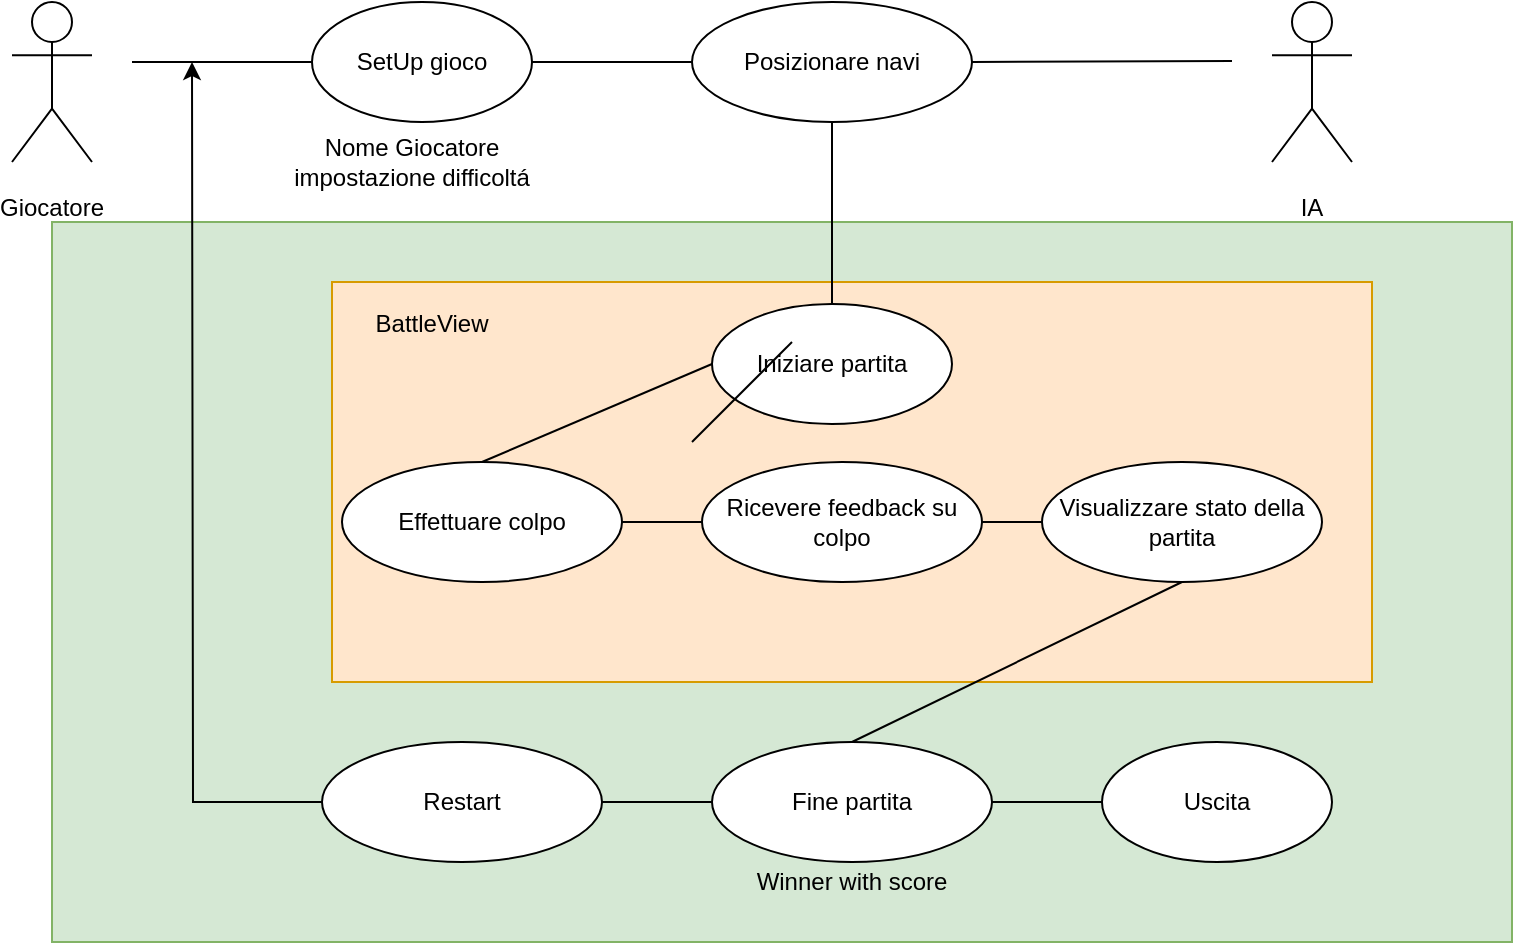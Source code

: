 <mxfile version="14.1.8" type="device"><diagram name="Pagina-1" id="0"><mxGraphModel dx="1086" dy="798" grid="1" gridSize="10" guides="1" tooltips="1" connect="1" arrows="1" fold="1" page="1" pageScale="1" pageWidth="827" pageHeight="1169" math="0" shadow="0"><root><mxCell id="0"/><mxCell id="1" parent="0"/><mxCell id="6JzlL0tDyw5uRLKOt5bD-21" value="" style="rounded=0;whiteSpace=wrap;html=1;fontSize=12;align=center;fillColor=#d5e8d4;strokeColor=#82b366;" vertex="1" parent="1"><mxGeometry x="70" y="310" width="730" height="360" as="geometry"/></mxCell><mxCell id="6JzlL0tDyw5uRLKOt5bD-36" value="" style="rounded=0;whiteSpace=wrap;html=1;fontSize=12;align=center;fillColor=#ffe6cc;strokeColor=#d79b00;" vertex="1" parent="1"><mxGeometry x="210" y="340" width="520" height="200" as="geometry"/></mxCell><mxCell id="2" value="Giocatore" style="shape=umlActor;align=center;verticalAlign=bottom;fontSize=12;whiteSpace=wrap;html=1;spacingTop=0;spacing=-30;" parent="1" vertex="1"><mxGeometry x="50" y="200" width="40" height="80" as="geometry"/></mxCell><mxCell id="3" value="IA" style="shape=umlActor;whiteSpace=wrap;html=1;verticalAlign=bottom;spacing=-30;" parent="1" vertex="1"><mxGeometry x="680" y="200" width="40" height="80" as="geometry"/></mxCell><mxCell id="4" value="Posizionare navi" style="ellipse;whiteSpace=wrap;html=1;" parent="1" vertex="1"><mxGeometry x="390" y="200" width="140" height="60" as="geometry"/></mxCell><mxCell id="5" value="Iniziare partita" style="ellipse;whiteSpace=wrap;html=1;" parent="1" vertex="1"><mxGeometry x="400" y="351" width="120" height="60" as="geometry"/></mxCell><mxCell id="6" value="Effettuare colpo" style="ellipse;whiteSpace=wrap;html=1;" parent="1" vertex="1"><mxGeometry x="215" y="430" width="140" height="60" as="geometry"/></mxCell><mxCell id="7" value="Ricevere feedback su colpo" style="ellipse;whiteSpace=wrap;html=1;" parent="1" vertex="1"><mxGeometry x="395" y="430" width="140" height="60" as="geometry"/></mxCell><mxCell id="8" value="Fine partita" style="ellipse;whiteSpace=wrap;html=1;" parent="1" vertex="1"><mxGeometry x="400" y="570" width="140" height="60" as="geometry"/></mxCell><mxCell id="9" value="Visualizzare stato della partita" style="ellipse;whiteSpace=wrap;html=1;" parent="1" vertex="1"><mxGeometry x="565" y="430" width="140" height="60" as="geometry"/></mxCell><mxCell id="10" value="SetUp gioco" style="ellipse;whiteSpace=wrap;html=1;" parent="1" vertex="1"><mxGeometry x="200" y="200" width="110" height="60" as="geometry"/></mxCell><mxCell id="6JzlL0tDyw5uRLKOt5bD-24" value="Nome Giocatore&lt;br&gt;impostazione difficoltá" style="text;html=1;strokeColor=none;fillColor=none;align=center;verticalAlign=middle;whiteSpace=wrap;rounded=0;fontSize=12;fontColor=#000000;" vertex="1" parent="1"><mxGeometry x="190" y="270" width="120" height="20" as="geometry"/></mxCell><mxCell id="6JzlL0tDyw5uRLKOt5bD-28" value="Uscita" style="ellipse;whiteSpace=wrap;html=1;" vertex="1" parent="1"><mxGeometry x="595" y="570" width="115" height="60" as="geometry"/></mxCell><mxCell id="6JzlL0tDyw5uRLKOt5bD-47" style="edgeStyle=orthogonalEdgeStyle;rounded=0;orthogonalLoop=1;jettySize=auto;html=1;exitX=0;exitY=0.5;exitDx=0;exitDy=0;fontSize=12;fontColor=#000000;" edge="1" parent="1" source="6JzlL0tDyw5uRLKOt5bD-29"><mxGeometry relative="1" as="geometry"><mxPoint x="140" y="230" as="targetPoint"/></mxGeometry></mxCell><mxCell id="6JzlL0tDyw5uRLKOt5bD-29" value="Restart" style="ellipse;whiteSpace=wrap;html=1;" vertex="1" parent="1"><mxGeometry x="205" y="570" width="140" height="60" as="geometry"/></mxCell><mxCell id="6JzlL0tDyw5uRLKOt5bD-32" value="" style="endArrow=none;html=1;fontSize=12;fontColor=#000000;entryX=0;entryY=0.5;entryDx=0;entryDy=0;" edge="1" parent="1" target="10"><mxGeometry width="50" height="50" relative="1" as="geometry"><mxPoint x="110" y="230" as="sourcePoint"/><mxPoint x="440" y="370" as="targetPoint"/></mxGeometry></mxCell><mxCell id="6JzlL0tDyw5uRLKOt5bD-33" value="" style="endArrow=none;html=1;fontSize=12;fontColor=#000000;entryX=0;entryY=0.5;entryDx=0;entryDy=0;exitX=1;exitY=0.5;exitDx=0;exitDy=0;" edge="1" parent="1" source="4"><mxGeometry width="50" height="50" relative="1" as="geometry"><mxPoint x="570" y="229.5" as="sourcePoint"/><mxPoint x="660" y="229.5" as="targetPoint"/></mxGeometry></mxCell><mxCell id="6JzlL0tDyw5uRLKOt5bD-34" value="" style="endArrow=none;html=1;fontSize=12;fontColor=#000000;entryX=0;entryY=0.5;entryDx=0;entryDy=0;exitX=1;exitY=0.5;exitDx=0;exitDy=0;" edge="1" parent="1" source="10" target="4"><mxGeometry width="50" height="50" relative="1" as="geometry"><mxPoint x="540" y="250" as="sourcePoint"/><mxPoint x="670" y="249.5" as="targetPoint"/></mxGeometry></mxCell><mxCell id="6JzlL0tDyw5uRLKOt5bD-35" value="" style="endArrow=none;html=1;fontSize=12;fontColor=#000000;entryX=0.5;entryY=1;entryDx=0;entryDy=0;exitX=0.5;exitY=0;exitDx=0;exitDy=0;" edge="1" parent="1" source="5" target="4"><mxGeometry width="50" height="50" relative="1" as="geometry"><mxPoint x="390" y="420" as="sourcePoint"/><mxPoint x="440" y="370" as="targetPoint"/></mxGeometry></mxCell><mxCell id="6JzlL0tDyw5uRLKOt5bD-37" value="BattleView" style="text;html=1;strokeColor=none;fillColor=none;align=center;verticalAlign=middle;whiteSpace=wrap;rounded=0;fontSize=12;fontColor=#000000;" vertex="1" parent="1"><mxGeometry x="240" y="351" width="40" height="20" as="geometry"/></mxCell><mxCell id="6JzlL0tDyw5uRLKOt5bD-38" value="" style="endArrow=none;html=1;fontSize=12;fontColor=#000000;exitX=0.5;exitY=0;exitDx=0;exitDy=0;entryX=0;entryY=0.5;entryDx=0;entryDy=0;" edge="1" parent="1" source="6" target="5"><mxGeometry width="50" height="50" relative="1" as="geometry"><mxPoint x="390" y="420" as="sourcePoint"/><mxPoint x="440" y="370" as="targetPoint"/></mxGeometry></mxCell><mxCell id="6JzlL0tDyw5uRLKOt5bD-39" value="" style="endArrow=none;html=1;fontSize=12;fontColor=#000000;exitX=1;exitY=0.5;exitDx=0;exitDy=0;entryX=0;entryY=0.5;entryDx=0;entryDy=0;" edge="1" parent="1" source="6" target="7"><mxGeometry width="50" height="50" relative="1" as="geometry"><mxPoint x="390" y="420" as="sourcePoint"/><mxPoint x="440" y="370" as="targetPoint"/></mxGeometry></mxCell><mxCell id="6JzlL0tDyw5uRLKOt5bD-40" value="" style="endArrow=none;html=1;fontSize=12;fontColor=#000000;exitX=1;exitY=0.5;exitDx=0;exitDy=0;entryX=0;entryY=0.5;entryDx=0;entryDy=0;" edge="1" parent="1" source="7" target="9"><mxGeometry width="50" height="50" relative="1" as="geometry"><mxPoint x="365" y="470" as="sourcePoint"/><mxPoint x="405" y="470" as="targetPoint"/></mxGeometry></mxCell><mxCell id="6JzlL0tDyw5uRLKOt5bD-41" value="" style="endArrow=none;html=1;fontSize=12;fontColor=#000000;entryX=0.5;entryY=0;entryDx=0;entryDy=0;exitX=0.5;exitY=1;exitDx=0;exitDy=0;" edge="1" parent="1" source="9" target="8"><mxGeometry width="50" height="50" relative="1" as="geometry"><mxPoint x="390" y="420" as="sourcePoint"/><mxPoint x="440" y="370" as="targetPoint"/></mxGeometry></mxCell><mxCell id="6JzlL0tDyw5uRLKOt5bD-42" value="" style="endArrow=none;html=1;fontSize=12;fontColor=#000000;exitX=1;exitY=0.5;exitDx=0;exitDy=0;entryX=0;entryY=0.5;entryDx=0;entryDy=0;" edge="1" parent="1" source="6JzlL0tDyw5uRLKOt5bD-29" target="8"><mxGeometry width="50" height="50" relative="1" as="geometry"><mxPoint x="390" y="420" as="sourcePoint"/><mxPoint x="440" y="370" as="targetPoint"/></mxGeometry></mxCell><mxCell id="6JzlL0tDyw5uRLKOt5bD-43" value="" style="endArrow=none;html=1;fontSize=12;fontColor=#000000;entryX=1;entryY=0.5;entryDx=0;entryDy=0;exitX=0;exitY=0.5;exitDx=0;exitDy=0;" edge="1" parent="1" source="6JzlL0tDyw5uRLKOt5bD-28" target="8"><mxGeometry width="50" height="50" relative="1" as="geometry"><mxPoint x="390" y="420" as="sourcePoint"/><mxPoint x="440" y="370" as="targetPoint"/></mxGeometry></mxCell><mxCell id="6JzlL0tDyw5uRLKOt5bD-45" value="" style="endArrow=none;html=1;fontSize=12;fontColor=#000000;" edge="1" parent="1"><mxGeometry width="50" height="50" relative="1" as="geometry"><mxPoint x="390" y="420" as="sourcePoint"/><mxPoint x="440" y="370" as="targetPoint"/></mxGeometry></mxCell><mxCell id="6JzlL0tDyw5uRLKOt5bD-48" value="Winner with score" style="text;html=1;strokeColor=none;fillColor=none;align=center;verticalAlign=middle;whiteSpace=wrap;rounded=0;fontSize=12;fontColor=#000000;" vertex="1" parent="1"><mxGeometry x="421.25" y="630" width="97.5" height="20" as="geometry"/></mxCell></root></mxGraphModel></diagram></mxfile>